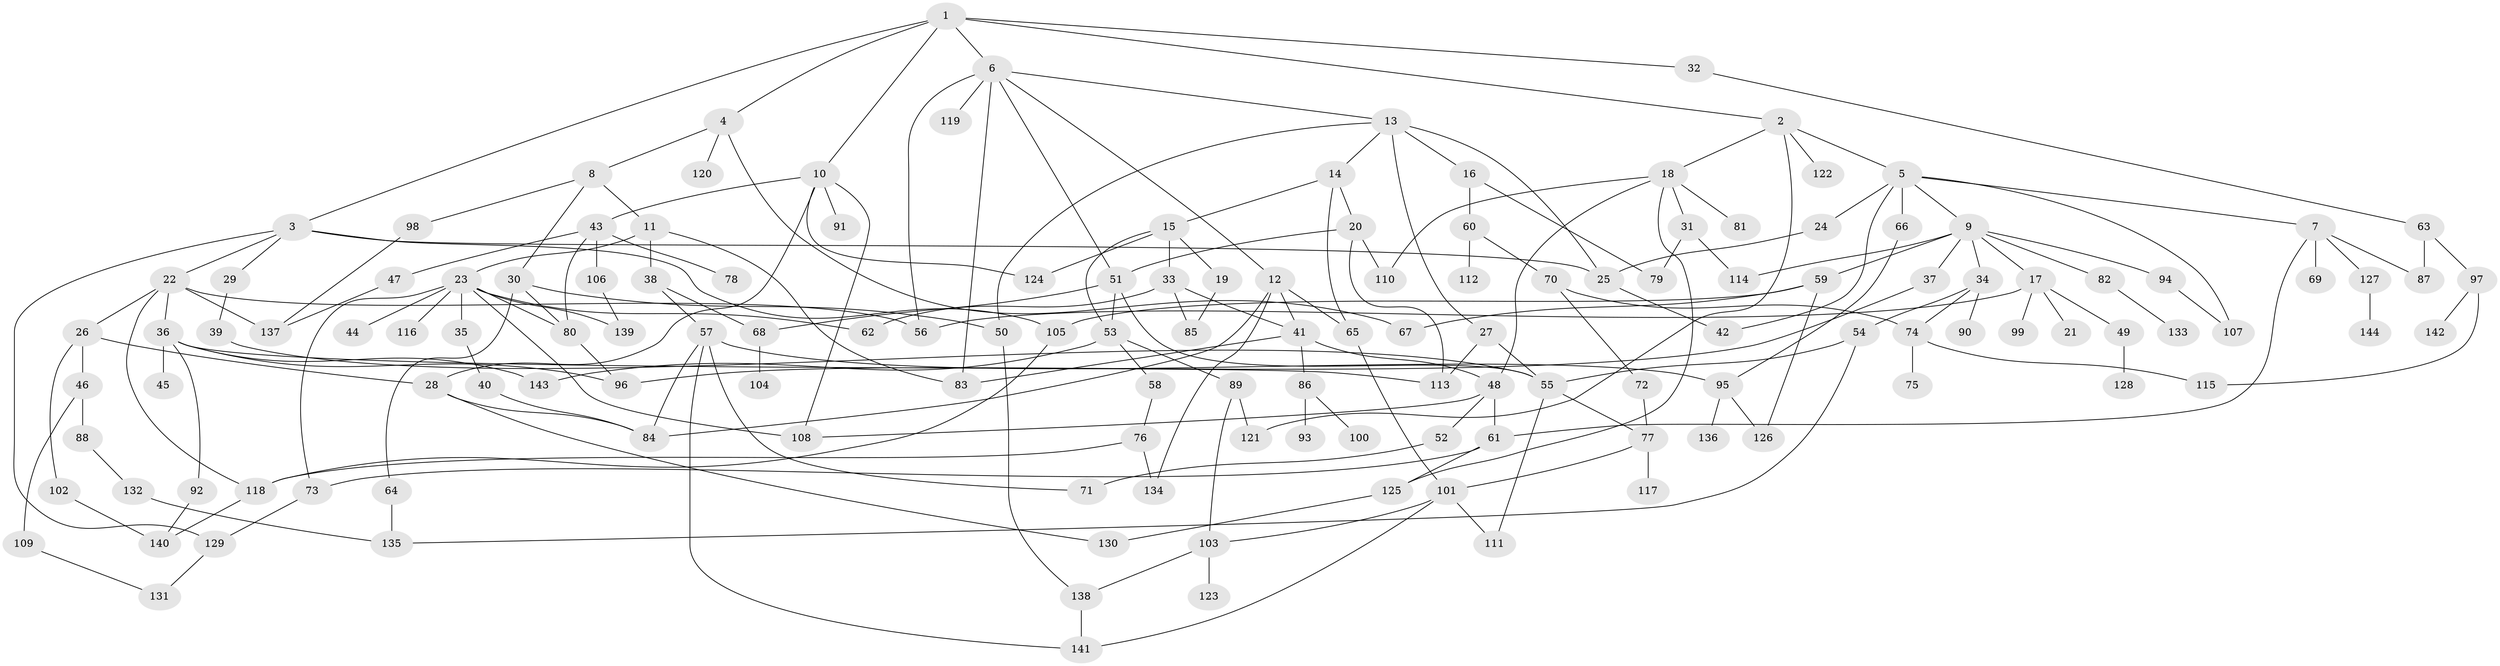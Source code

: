 // coarse degree distribution, {13: 0.023255813953488372, 18: 0.023255813953488372, 7: 0.046511627906976744, 4: 0.046511627906976744, 8: 0.023255813953488372, 6: 0.06976744186046512, 12: 0.023255813953488372, 9: 0.023255813953488372, 2: 0.20930232558139536, 1: 0.27906976744186046, 14: 0.023255813953488372, 10: 0.023255813953488372, 3: 0.11627906976744186, 11: 0.023255813953488372, 5: 0.046511627906976744}
// Generated by graph-tools (version 1.1) at 2025/17/03/04/25 18:17:12]
// undirected, 144 vertices, 212 edges
graph export_dot {
graph [start="1"]
  node [color=gray90,style=filled];
  1;
  2;
  3;
  4;
  5;
  6;
  7;
  8;
  9;
  10;
  11;
  12;
  13;
  14;
  15;
  16;
  17;
  18;
  19;
  20;
  21;
  22;
  23;
  24;
  25;
  26;
  27;
  28;
  29;
  30;
  31;
  32;
  33;
  34;
  35;
  36;
  37;
  38;
  39;
  40;
  41;
  42;
  43;
  44;
  45;
  46;
  47;
  48;
  49;
  50;
  51;
  52;
  53;
  54;
  55;
  56;
  57;
  58;
  59;
  60;
  61;
  62;
  63;
  64;
  65;
  66;
  67;
  68;
  69;
  70;
  71;
  72;
  73;
  74;
  75;
  76;
  77;
  78;
  79;
  80;
  81;
  82;
  83;
  84;
  85;
  86;
  87;
  88;
  89;
  90;
  91;
  92;
  93;
  94;
  95;
  96;
  97;
  98;
  99;
  100;
  101;
  102;
  103;
  104;
  105;
  106;
  107;
  108;
  109;
  110;
  111;
  112;
  113;
  114;
  115;
  116;
  117;
  118;
  119;
  120;
  121;
  122;
  123;
  124;
  125;
  126;
  127;
  128;
  129;
  130;
  131;
  132;
  133;
  134;
  135;
  136;
  137;
  138;
  139;
  140;
  141;
  142;
  143;
  144;
  1 -- 2;
  1 -- 3;
  1 -- 4;
  1 -- 6;
  1 -- 10;
  1 -- 32;
  2 -- 5;
  2 -- 18;
  2 -- 122;
  2 -- 121;
  3 -- 22;
  3 -- 29;
  3 -- 129;
  3 -- 105;
  3 -- 25;
  4 -- 8;
  4 -- 67;
  4 -- 120;
  5 -- 7;
  5 -- 9;
  5 -- 24;
  5 -- 66;
  5 -- 107;
  5 -- 42;
  6 -- 12;
  6 -- 13;
  6 -- 119;
  6 -- 83;
  6 -- 51;
  6 -- 56;
  7 -- 69;
  7 -- 127;
  7 -- 87;
  7 -- 61;
  8 -- 11;
  8 -- 30;
  8 -- 98;
  9 -- 17;
  9 -- 34;
  9 -- 37;
  9 -- 59;
  9 -- 82;
  9 -- 94;
  9 -- 114;
  10 -- 28;
  10 -- 43;
  10 -- 91;
  10 -- 124;
  10 -- 108;
  11 -- 23;
  11 -- 38;
  11 -- 83;
  12 -- 65;
  12 -- 84;
  12 -- 134;
  12 -- 41;
  13 -- 14;
  13 -- 16;
  13 -- 27;
  13 -- 25;
  13 -- 50;
  14 -- 15;
  14 -- 20;
  14 -- 65;
  15 -- 19;
  15 -- 33;
  15 -- 53;
  15 -- 124;
  16 -- 60;
  16 -- 79;
  17 -- 21;
  17 -- 49;
  17 -- 56;
  17 -- 99;
  18 -- 31;
  18 -- 81;
  18 -- 110;
  18 -- 48;
  18 -- 125;
  19 -- 85;
  20 -- 51;
  20 -- 110;
  20 -- 113;
  22 -- 26;
  22 -- 36;
  22 -- 137;
  22 -- 56;
  22 -- 118;
  23 -- 35;
  23 -- 44;
  23 -- 62;
  23 -- 73;
  23 -- 116;
  23 -- 139;
  23 -- 108;
  23 -- 80;
  24 -- 25;
  25 -- 42;
  26 -- 46;
  26 -- 102;
  26 -- 28;
  27 -- 55;
  27 -- 113;
  28 -- 130;
  28 -- 84;
  29 -- 39;
  30 -- 50;
  30 -- 64;
  30 -- 80;
  31 -- 79;
  31 -- 114;
  32 -- 63;
  33 -- 41;
  33 -- 85;
  33 -- 62;
  34 -- 54;
  34 -- 74;
  34 -- 90;
  35 -- 40;
  36 -- 45;
  36 -- 92;
  36 -- 113;
  36 -- 143;
  36 -- 96;
  37 -- 96;
  38 -- 57;
  38 -- 68;
  39 -- 55;
  40 -- 84;
  41 -- 48;
  41 -- 86;
  41 -- 83;
  43 -- 47;
  43 -- 78;
  43 -- 106;
  43 -- 80;
  46 -- 88;
  46 -- 109;
  47 -- 137;
  48 -- 52;
  48 -- 61;
  48 -- 108;
  49 -- 128;
  50 -- 138;
  51 -- 53;
  51 -- 68;
  51 -- 55;
  52 -- 71;
  53 -- 58;
  53 -- 89;
  53 -- 143;
  54 -- 135;
  54 -- 55;
  55 -- 111;
  55 -- 77;
  57 -- 71;
  57 -- 95;
  57 -- 141;
  57 -- 84;
  58 -- 76;
  59 -- 105;
  59 -- 126;
  59 -- 67;
  60 -- 70;
  60 -- 112;
  61 -- 125;
  61 -- 73;
  63 -- 87;
  63 -- 97;
  64 -- 135;
  65 -- 101;
  66 -- 95;
  68 -- 104;
  70 -- 72;
  70 -- 74;
  72 -- 77;
  73 -- 129;
  74 -- 75;
  74 -- 115;
  76 -- 134;
  76 -- 118;
  77 -- 117;
  77 -- 101;
  80 -- 96;
  82 -- 133;
  86 -- 93;
  86 -- 100;
  88 -- 132;
  89 -- 121;
  89 -- 103;
  92 -- 140;
  94 -- 107;
  95 -- 136;
  95 -- 126;
  97 -- 115;
  97 -- 142;
  98 -- 137;
  101 -- 103;
  101 -- 141;
  101 -- 111;
  102 -- 140;
  103 -- 123;
  103 -- 138;
  105 -- 118;
  106 -- 139;
  109 -- 131;
  118 -- 140;
  125 -- 130;
  127 -- 144;
  129 -- 131;
  132 -- 135;
  138 -- 141;
}
